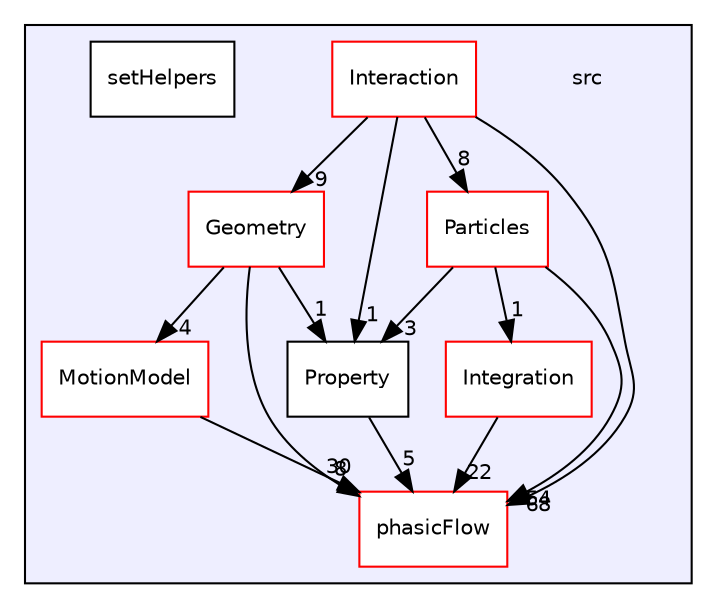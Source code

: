 digraph "src" {
  compound=true
  node [ fontsize="10", fontname="Helvetica"];
  edge [ labelfontsize="10", labelfontname="Helvetica"];
  subgraph clusterdir_68267d1309a1af8e8297ef4c3efbcdba {
    graph [ bgcolor="#eeeeff", pencolor="black", label="" URL="dir_68267d1309a1af8e8297ef4c3efbcdba.html"];
    dir_68267d1309a1af8e8297ef4c3efbcdba [shape=plaintext label="src"];
    dir_cae27912e177176a90175eee3a6288a5 [shape=box label="Geometry" color="red" fillcolor="white" style="filled" URL="dir_cae27912e177176a90175eee3a6288a5.html"];
    dir_5ff0557589c78f704a7131791f9a8bc6 [shape=box label="Integration" color="red" fillcolor="white" style="filled" URL="dir_5ff0557589c78f704a7131791f9a8bc6.html"];
    dir_521648a0ab4242664e9ecc37593f7519 [shape=box label="Interaction" color="red" fillcolor="white" style="filled" URL="dir_521648a0ab4242664e9ecc37593f7519.html"];
    dir_47ec108d6cccce3c0382fd3240a6cec7 [shape=box label="MotionModel" color="red" fillcolor="white" style="filled" URL="dir_47ec108d6cccce3c0382fd3240a6cec7.html"];
    dir_9e72493e858003bd3d74a55a2aedd075 [shape=box label="Particles" color="red" fillcolor="white" style="filled" URL="dir_9e72493e858003bd3d74a55a2aedd075.html"];
    dir_cd7a5046d028e114fc17b2ebc2bd02d2 [shape=box label="phasicFlow" color="red" fillcolor="white" style="filled" URL="dir_cd7a5046d028e114fc17b2ebc2bd02d2.html"];
    dir_ae6d06344b508c00eebca750969a2aa6 [shape=box label="Property" color="black" fillcolor="white" style="filled" URL="dir_ae6d06344b508c00eebca750969a2aa6.html"];
    dir_8d255b47af8e1044c4e2364257c8fb8f [shape=box label="setHelpers" color="black" fillcolor="white" style="filled" URL="dir_8d255b47af8e1044c4e2364257c8fb8f.html"];
  }
  dir_cae27912e177176a90175eee3a6288a5->dir_cd7a5046d028e114fc17b2ebc2bd02d2 [headlabel="8", labeldistance=1.5 headhref="dir_000008_000031.html"];
  dir_cae27912e177176a90175eee3a6288a5->dir_ae6d06344b508c00eebca750969a2aa6 [headlabel="1", labeldistance=1.5 headhref="dir_000008_000180.html"];
  dir_cae27912e177176a90175eee3a6288a5->dir_47ec108d6cccce3c0382fd3240a6cec7 [headlabel="4", labeldistance=1.5 headhref="dir_000008_000049.html"];
  dir_5ff0557589c78f704a7131791f9a8bc6->dir_cd7a5046d028e114fc17b2ebc2bd02d2 [headlabel="22", labeldistance=1.5 headhref="dir_000011_000031.html"];
  dir_9e72493e858003bd3d74a55a2aedd075->dir_5ff0557589c78f704a7131791f9a8bc6 [headlabel="1", labeldistance=1.5 headhref="dir_000063_000011.html"];
  dir_9e72493e858003bd3d74a55a2aedd075->dir_cd7a5046d028e114fc17b2ebc2bd02d2 [headlabel="54", labeldistance=1.5 headhref="dir_000063_000031.html"];
  dir_9e72493e858003bd3d74a55a2aedd075->dir_ae6d06344b508c00eebca750969a2aa6 [headlabel="3", labeldistance=1.5 headhref="dir_000063_000180.html"];
  dir_521648a0ab4242664e9ecc37593f7519->dir_cae27912e177176a90175eee3a6288a5 [headlabel="9", labeldistance=1.5 headhref="dir_000021_000008.html"];
  dir_521648a0ab4242664e9ecc37593f7519->dir_cd7a5046d028e114fc17b2ebc2bd02d2 [headlabel="68", labeldistance=1.5 headhref="dir_000021_000031.html"];
  dir_521648a0ab4242664e9ecc37593f7519->dir_9e72493e858003bd3d74a55a2aedd075 [headlabel="8", labeldistance=1.5 headhref="dir_000021_000063.html"];
  dir_521648a0ab4242664e9ecc37593f7519->dir_ae6d06344b508c00eebca750969a2aa6 [headlabel="1", labeldistance=1.5 headhref="dir_000021_000180.html"];
  dir_ae6d06344b508c00eebca750969a2aa6->dir_cd7a5046d028e114fc17b2ebc2bd02d2 [headlabel="5", labeldistance=1.5 headhref="dir_000180_000031.html"];
  dir_47ec108d6cccce3c0382fd3240a6cec7->dir_cd7a5046d028e114fc17b2ebc2bd02d2 [headlabel="30", labeldistance=1.5 headhref="dir_000049_000031.html"];
}
